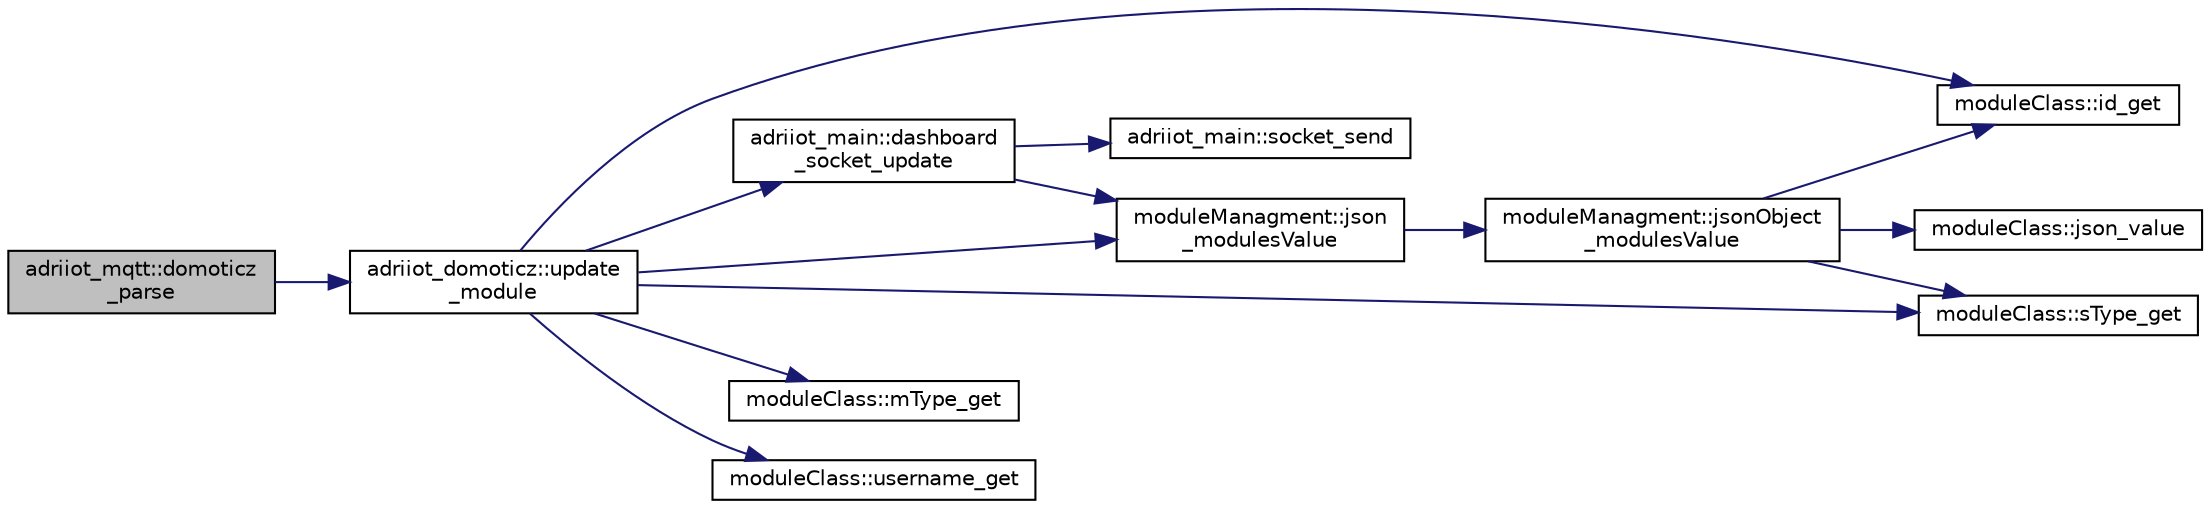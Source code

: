 digraph "adriiot_mqtt::domoticz_parse"
{
 // LATEX_PDF_SIZE
  edge [fontname="Helvetica",fontsize="10",labelfontname="Helvetica",labelfontsize="10"];
  node [fontname="Helvetica",fontsize="10",shape=record];
  rankdir="LR";
  Node1 [label="adriiot_mqtt::domoticz\l_parse",height=0.2,width=0.4,color="black", fillcolor="grey75", style="filled", fontcolor="black",tooltip=" "];
  Node1 -> Node2 [color="midnightblue",fontsize="10",style="solid",fontname="Helvetica"];
  Node2 [label="adriiot_domoticz::update\l_module",height=0.2,width=0.4,color="black", fillcolor="white", style="filled",URL="$classadriiot__domoticz.html#a0dd7a402acc883d10d81ec75a757824a",tooltip=" "];
  Node2 -> Node3 [color="midnightblue",fontsize="10",style="solid",fontname="Helvetica"];
  Node3 [label="adriiot_main::dashboard\l_socket_update",height=0.2,width=0.4,color="black", fillcolor="white", style="filled",URL="$classadriiot__main.html#aface3a6ed359c75d7a373142aa53bc70",tooltip=" "];
  Node3 -> Node4 [color="midnightblue",fontsize="10",style="solid",fontname="Helvetica"];
  Node4 [label="moduleManagment::json\l_modulesValue",height=0.2,width=0.4,color="black", fillcolor="white", style="filled",URL="$classmodule_managment.html#a915f81c4e0f1add284d3750348b37086",tooltip=" "];
  Node4 -> Node5 [color="midnightblue",fontsize="10",style="solid",fontname="Helvetica"];
  Node5 [label="moduleManagment::jsonObject\l_modulesValue",height=0.2,width=0.4,color="black", fillcolor="white", style="filled",URL="$classmodule_managment.html#a18042246c6c3002046f8a7ffccfa14dc",tooltip=" "];
  Node5 -> Node6 [color="midnightblue",fontsize="10",style="solid",fontname="Helvetica"];
  Node6 [label="moduleClass::id_get",height=0.2,width=0.4,color="black", fillcolor="white", style="filled",URL="$classmodule_class.html#ac2e059dfc9c2770db04edc475163eff5",tooltip=" "];
  Node5 -> Node7 [color="midnightblue",fontsize="10",style="solid",fontname="Helvetica"];
  Node7 [label="moduleClass::json_value",height=0.2,width=0.4,color="black", fillcolor="white", style="filled",URL="$classmodule_class.html#ab38070e15e349d3f01a2e88749ee07c1",tooltip=" "];
  Node5 -> Node8 [color="midnightblue",fontsize="10",style="solid",fontname="Helvetica"];
  Node8 [label="moduleClass::sType_get",height=0.2,width=0.4,color="black", fillcolor="white", style="filled",URL="$classmodule_class.html#afec658fffce74b4ee8391fd268404164",tooltip=" "];
  Node3 -> Node9 [color="midnightblue",fontsize="10",style="solid",fontname="Helvetica"];
  Node9 [label="adriiot_main::socket_send",height=0.2,width=0.4,color="black", fillcolor="white", style="filled",URL="$classadriiot__main.html#a9327776226fbd2eec6a8fe6cfcc3b97e",tooltip=" "];
  Node2 -> Node6 [color="midnightblue",fontsize="10",style="solid",fontname="Helvetica"];
  Node2 -> Node4 [color="midnightblue",fontsize="10",style="solid",fontname="Helvetica"];
  Node2 -> Node10 [color="midnightblue",fontsize="10",style="solid",fontname="Helvetica"];
  Node10 [label="moduleClass::mType_get",height=0.2,width=0.4,color="black", fillcolor="white", style="filled",URL="$classmodule_class.html#af34e1aeeb921114d5308069a672e8bca",tooltip=" "];
  Node2 -> Node8 [color="midnightblue",fontsize="10",style="solid",fontname="Helvetica"];
  Node2 -> Node11 [color="midnightblue",fontsize="10",style="solid",fontname="Helvetica"];
  Node11 [label="moduleClass::username_get",height=0.2,width=0.4,color="black", fillcolor="white", style="filled",URL="$classmodule_class.html#a3da842727f726e02ffc0e1da5f018762",tooltip=" "];
}
